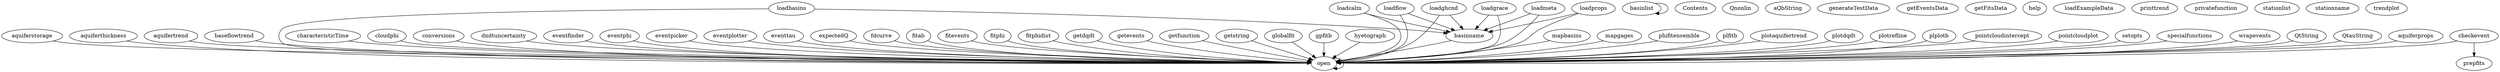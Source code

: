 /* Created by mdot for Matlab */
digraph m2html {
  QtString -> open;
  QtauString -> open;
  aquiferprops -> open;
  aquiferstorage -> open;
  aquiferthickness -> open;
  aquifertrend -> open;
  baseflowtrend -> open;
  basinlist -> basinlist;
  basinname -> open;
  characteristicTime -> open;
  checkevent -> open;
  checkevent -> prepfits;
  cloudphi -> open;
  conversions -> open;
  dndtuncertainty -> open;
  eventfinder -> open;
  eventphi -> open;
  eventpicker -> open;
  eventplotter -> open;
  eventtau -> open;
  expectedQ -> open;
  fdcurve -> open;
  fitab -> open;
  fitevents -> open;
  fitphi -> open;
  fitphidist -> open;
  getdqdt -> open;
  getevents -> open;
  getfunction -> open;
  getstring -> open;
  globalfit -> open;
  gpfitb -> open;
  hyetograph -> open;
  loadbasins -> basinname;
  loadbasins -> open;
  loadcalm -> basinname;
  loadcalm -> open;
  loadflow -> basinname;
  loadflow -> open;
  loadghcnd -> basinname;
  loadghcnd -> open;
  loadgrace -> basinname;
  loadgrace -> open;
  loadmeta -> basinname;
  loadmeta -> open;
  loadprops -> basinname;
  loadprops -> open;
  mapbasins -> open;
  mapgages -> open;
  open -> open;
  phifitensemble -> open;
  plfitb -> open;
  plotaquifertrend -> open;
  plotdqdt -> open;
  plotrefline -> open;
  plplotb -> open;
  pointcloudintercept -> open;
  pointcloudplot -> open;
  setopts -> open;
  specialfunctions -> open;
  wrapevents -> open;

  Contents [URL="Contents.html"];
  Qnonlin [URL="Qnonlin.html"];
  QtString [URL="QtString.html"];
  QtauString [URL="QtauString.html"];
  aQbString [URL="aQbString.html"];
  aquiferprops [URL="aquiferprops.html"];
  aquiferstorage [URL="aquiferstorage.html"];
  aquiferthickness [URL="aquiferthickness.html"];
  aquifertrend [URL="aquifertrend.html"];
  baseflowtrend [URL="baseflowtrend.html"];
  basinlist [URL="basinlist.html"];
  basinname [URL="basinname.html"];
  characteristicTime [URL="characteristicTime.html"];
  checkevent [URL="checkevent.html"];
  cloudphi [URL="cloudphi.html"];
  conversions [URL="conversions.html"];
  dndtuncertainty [URL="dndtuncertainty.html"];
  eventfinder [URL="eventfinder.html"];
  eventphi [URL="eventphi.html"];
  eventpicker [URL="eventpicker.html"];
  eventplotter [URL="eventplotter.html"];
  eventtau [URL="eventtau.html"];
  expectedQ [URL="expectedQ.html"];
  fdcurve [URL="fdcurve.html"];
  fitab [URL="fitab.html"];
  fitevents [URL="fitevents.html"];
  fitphi [URL="fitphi.html"];
  fitphidist [URL="fitphidist.html"];
  generateTestData [URL="generateTestData.html"];
  getEventsData [URL="getEventsData.html"];
  getFitsData [URL="getFitsData.html"];
  getdqdt [URL="getdqdt.html"];
  getevents [URL="getevents.html"];
  getfunction [URL="getfunction.html"];
  getstring [URL="getstring.html"];
  globalfit [URL="globalfit.html"];
  gpfitb [URL="gpfitb.html"];
  help [URL="help.html"];
  hyetograph [URL="hyetograph.html"];
  loadExampleData [URL="loadExampleData.html"];
  loadbasins [URL="loadbasins.html"];
  loadcalm [URL="loadcalm.html"];
  loadflow [URL="loadflow.html"];
  loadghcnd [URL="loadghcnd.html"];
  loadgrace [URL="loadgrace.html"];
  loadmeta [URL="loadmeta.html"];
  loadprops [URL="loadprops.html"];
  mapbasins [URL="mapbasins.html"];
  mapgages [URL="mapgages.html"];
  open [URL="open.html"];
  phifitensemble [URL="phifitensemble.html"];
  plfitb [URL="plfitb.html"];
  plotaquifertrend [URL="plotaquifertrend.html"];
  plotdqdt [URL="plotdqdt.html"];
  plotrefline [URL="plotrefline.html"];
  plplotb [URL="plplotb.html"];
  pointcloudintercept [URL="pointcloudintercept.html"];
  pointcloudplot [URL="pointcloudplot.html"];
  prepfits [URL="prepfits.html"];
  printtrend [URL="printtrend.html"];
  privatefunction [URL="privatefunction.html"];
  setopts [URL="setopts.html"];
  specialfunctions [URL="specialfunctions.html"];
  stationlist [URL="stationlist.html"];
  stationname [URL="stationname.html"];
  trendplot [URL="trendplot.html"];
  wrapevents [URL="wrapevents.html"];
}
